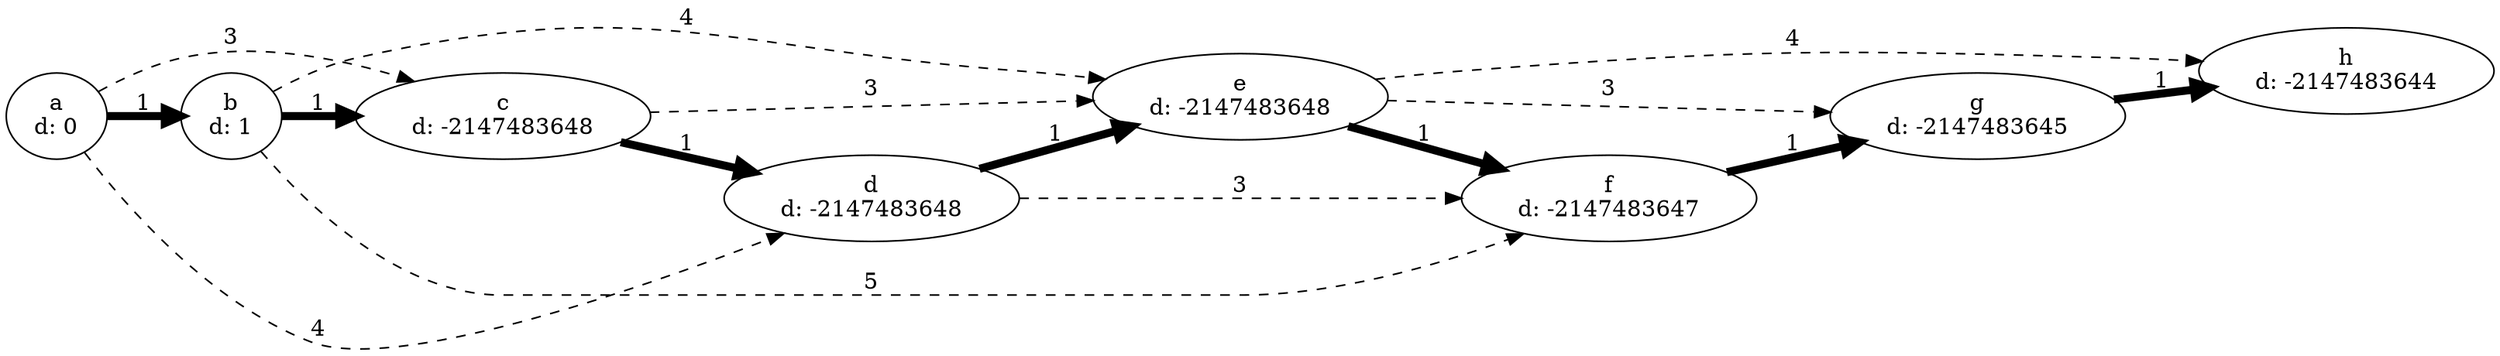 digraph {
	rankdir = LR;
	node[shape=oval];
	a[label="a\nd: 0"];
	b[label="b\nd: 1"];
	c[label="c\nd: -2147483648"];
	d[label="d\nd: -2147483648"];
	e[label="e\nd: -2147483648"];
	f[label="f\nd: -2147483647"];
	g[label="g\nd: -2147483645"];
	h[label="h\nd: -2147483644"];

	edge[dir = forward];
	a -> b [penwidth=5, label="1"];
	a -> c [style="dashed", label="3"];
	a -> d [style="dashed", label="4"];
	b -> e [style="dashed", label="4"];
	b -> f [style="dashed", label="5"];
	b -> c [penwidth=5, label="1"];
	c -> e [style="dashed", label="3"];
	c -> d [penwidth=5, label="1"];
	d -> f [style="dashed", label="3"];
	d -> e [penwidth=5, label="1"];
	e -> g [style="dashed", label="3"];
	e -> h [style="dashed", label="4"];
	e -> f [penwidth=5, label="1"];
	f -> g [penwidth=5, label="1"];
	g -> h [penwidth=5, label="1"];
}
